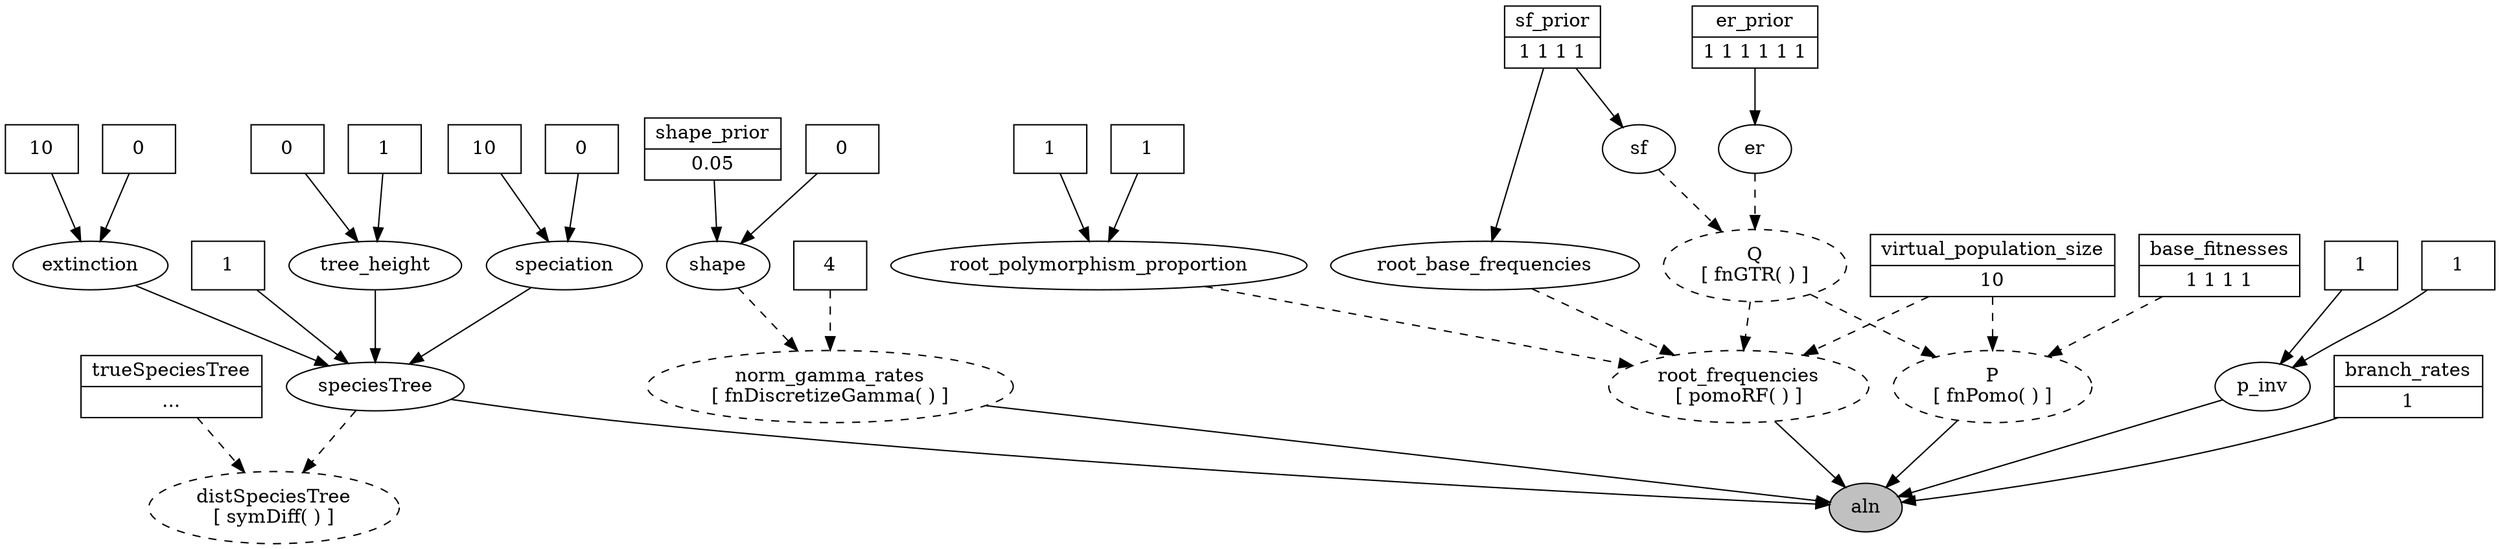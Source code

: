 digraph REVDAG {
   n_0x1030bc740 [shape=box, style=filled, fillcolor=white, label="0"]
   n_speciesTree [shape=oval, style=filled, fillcolor=white, label="speciesTree"]
   n_speciation [shape=oval, style=filled, fillcolor=white, label="speciation"]
   n_sf_prior [shape=record, style=filled, fillcolor=white, label="{sf_prior|1 1 1 1}"]
   n_sf [shape=oval, style=filled, fillcolor=white, label="sf"]
   n_base_fitnesses [shape=record, style=filled, fillcolor=white, label="{base_fitnesses|1 1 1 1}"]
   n_root_polymorphism_proportion [shape=oval, style=filled, fillcolor=white, label="root_polymorphism_proportion"]
   n_root_base_frequencies [shape=oval, style=filled, fillcolor=white, label="root_base_frequencies"]
   n_p_inv [shape=oval, style=filled, fillcolor=white, label="p_inv"]
   n_virtual_population_size [shape=record, style=filled, fillcolor=white, label="{virtual_population_size|10}"]
   n_distSpeciesTree [shape=oval, style="dashed,filled", fillcolor=white, label="distSpeciesTree\n[ symDiff( ) ]"]
   n_trueSpeciesTree [shape=record, style=filled, fillcolor=white, label="{trueSpeciesTree| ... }"]
   n_0x10305f230 [shape=box, style=filled, fillcolor=white, label="0"]
   n_branch_rates [shape=record, style=filled, fillcolor=white, label="{branch_rates|1}"]
   n_er_prior [shape=record, style=filled, fillcolor=white, label="{er_prior|1 1 1 1 1 1}"]
   n_0x10305f110 [shape=box, style=filled, fillcolor=white, label="4"]
   n_0x1030603e0 [shape=box, style=filled, fillcolor=white, label="1"]
   n_shape [shape=oval, style=filled, fillcolor=white, label="shape"]
   n_shape_prior [shape=record, style=filled, fillcolor=white, label="{shape_prior|0.05}"]
   n_extinction [shape=oval, style=filled, fillcolor=white, label="extinction"]
   n_aln [shape=oval, style=filled, fillcolor=gray, label="aln"]
   n_0x103061740 [shape=box, style=filled, fillcolor=white, label="1"]
   n_0x103061bb0 [shape=box, style=filled, fillcolor=white, label="0"]
   n_0x103064210 [shape=box, style=filled, fillcolor=white, label="1"]
   n_tree_height [shape=oval, style=filled, fillcolor=white, label="tree_height"]
   n_0x1030a12b0 [shape=box, style=filled, fillcolor=white, label="10"]
   n_er [shape=oval, style=filled, fillcolor=white, label="er"]
   n_0x10309fab0 [shape=box, style=filled, fillcolor=white, label="0"]
   n_0x103060550 [shape=box, style=filled, fillcolor=white, label="1"]
   n_0x1030640f0 [shape=box, style=filled, fillcolor=white, label="10"]
   n_norm_gamma_rates [shape=oval, style="dashed,filled", fillcolor=white, label="norm_gamma_rates\n[ fnDiscretizeGamma( ) ]"]
   n_root_frequencies [shape=oval, style="dashed,filled", fillcolor=white, label="root_frequencies\n[ pomoRF( ) ]"]
   n_P [shape=oval, style="dashed,filled", fillcolor=white, label="P\n[ fnPomo( ) ]"]
   n_Q [shape=oval, style="dashed,filled", fillcolor=white, label="Q\n[ fnGTR( ) ]"]
   n_0x10305c8e0 [shape=box, style=filled, fillcolor=white, label="1"]
   n_0x10305ca50 [shape=box, style=filled, fillcolor=white, label="1"]
   n_0x1030bc740 -> n_speciation
   n_speciesTree -> n_distSpeciesTree[style=dashed]
   n_speciesTree -> n_aln
   n_speciation -> n_speciesTree
   n_sf_prior -> n_sf
   n_sf_prior -> n_root_base_frequencies
   n_sf -> n_Q[style=dashed]
   n_base_fitnesses -> n_P[style=dashed]
   n_root_polymorphism_proportion -> n_root_frequencies[style=dashed]
   n_root_base_frequencies -> n_root_frequencies[style=dashed]
   n_p_inv -> n_aln
   n_virtual_population_size -> n_P[style=dashed]
   n_virtual_population_size -> n_root_frequencies[style=dashed]
   n_trueSpeciesTree -> n_distSpeciesTree[style=dashed]
   n_0x10305f230 -> n_shape
   n_branch_rates -> n_aln
   n_er_prior -> n_er
   n_0x10305f110 -> n_norm_gamma_rates[style=dashed]
   n_0x1030603e0 -> n_p_inv
   n_shape -> n_norm_gamma_rates[style=dashed]
   n_shape_prior -> n_shape
   n_extinction -> n_speciesTree
   n_0x103061740 -> n_tree_height
   n_0x103061bb0 -> n_tree_height
   n_0x103064210 -> n_speciesTree
   n_tree_height -> n_speciesTree
   n_0x1030a12b0 -> n_speciation
   n_er -> n_Q[style=dashed]
   n_0x10309fab0 -> n_extinction
   n_0x103060550 -> n_p_inv
   n_0x1030640f0 -> n_extinction
   n_norm_gamma_rates -> n_aln
   n_root_frequencies -> n_aln
   n_P -> n_aln
   n_Q -> n_P[style=dashed]
   n_Q -> n_root_frequencies[style=dashed]
   n_0x10305c8e0 -> n_root_polymorphism_proportion
   n_0x10305ca50 -> n_root_polymorphism_proportion
}